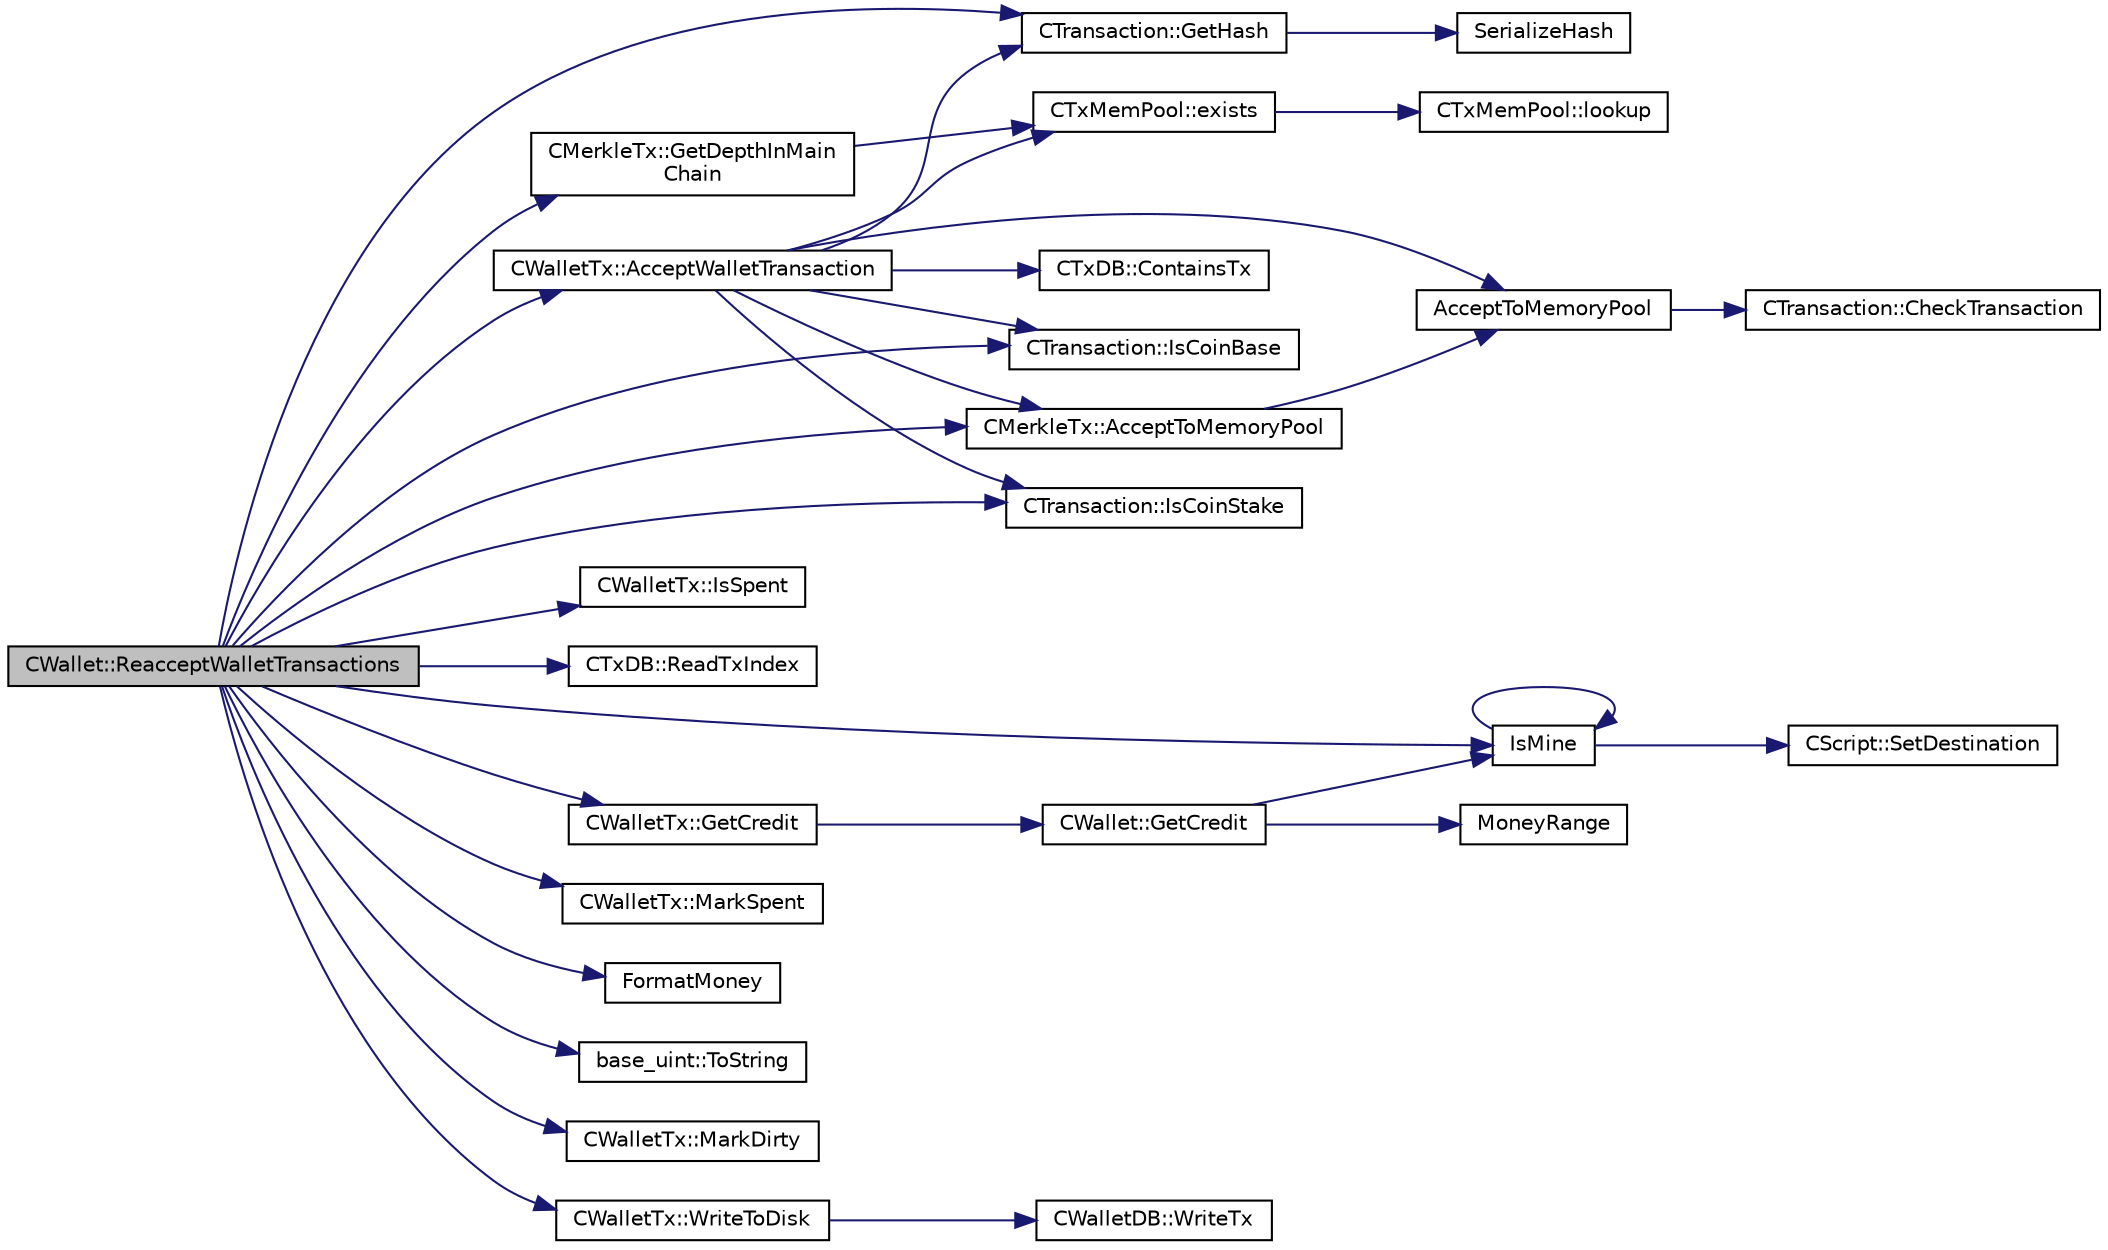 digraph "CWallet::ReacceptWalletTransactions"
{
  edge [fontname="Helvetica",fontsize="10",labelfontname="Helvetica",labelfontsize="10"];
  node [fontname="Helvetica",fontsize="10",shape=record];
  rankdir="LR";
  Node1263 [label="CWallet::ReacceptWalletTransactions",height=0.2,width=0.4,color="black", fillcolor="grey75", style="filled", fontcolor="black"];
  Node1263 -> Node1264 [color="midnightblue",fontsize="10",style="solid",fontname="Helvetica"];
  Node1264 [label="CTransaction::GetHash",height=0.2,width=0.4,color="black", fillcolor="white", style="filled",URL="$df/d43/class_c_transaction.html#a0b46d80e82ca324e82c2ce3fc1492bfa"];
  Node1264 -> Node1265 [color="midnightblue",fontsize="10",style="solid",fontname="Helvetica"];
  Node1265 [label="SerializeHash",height=0.2,width=0.4,color="black", fillcolor="white", style="filled",URL="$db/dfb/hash_8h.html#a6de694e43f17c62025c6883965b65e63"];
  Node1263 -> Node1266 [color="midnightblue",fontsize="10",style="solid",fontname="Helvetica"];
  Node1266 [label="CMerkleTx::GetDepthInMain\lChain",height=0.2,width=0.4,color="black", fillcolor="white", style="filled",URL="$d1/dff/class_c_merkle_tx.html#a887a9f1a0b7fc64b43e42cec76b38ef9"];
  Node1266 -> Node1267 [color="midnightblue",fontsize="10",style="solid",fontname="Helvetica"];
  Node1267 [label="CTxMemPool::exists",height=0.2,width=0.4,color="black", fillcolor="white", style="filled",URL="$db/d98/class_c_tx_mem_pool.html#a8b7a13b5289ab839d4460f41a7da9789"];
  Node1267 -> Node1268 [color="midnightblue",fontsize="10",style="solid",fontname="Helvetica"];
  Node1268 [label="CTxMemPool::lookup",height=0.2,width=0.4,color="black", fillcolor="white", style="filled",URL="$db/d98/class_c_tx_mem_pool.html#ad6d9966cdeb4b6586f7186e709b4e77e"];
  Node1263 -> Node1269 [color="midnightblue",fontsize="10",style="solid",fontname="Helvetica"];
  Node1269 [label="CTransaction::IsCoinBase",height=0.2,width=0.4,color="black", fillcolor="white", style="filled",URL="$df/d43/class_c_transaction.html#a96256e8ac1bf79ad9c057e48c41132dd"];
  Node1263 -> Node1270 [color="midnightblue",fontsize="10",style="solid",fontname="Helvetica"];
  Node1270 [label="CMerkleTx::AcceptToMemoryPool",height=0.2,width=0.4,color="black", fillcolor="white", style="filled",URL="$d1/dff/class_c_merkle_tx.html#a61126e811a53b941b3efdf5a4e83db90"];
  Node1270 -> Node1271 [color="midnightblue",fontsize="10",style="solid",fontname="Helvetica"];
  Node1271 [label="AcceptToMemoryPool",height=0.2,width=0.4,color="black", fillcolor="white", style="filled",URL="$df/d0a/main_8cpp.html#a07799013ae532c6cb1ec11b02f096990",tooltip="(try to) add transaction to memory pool "];
  Node1271 -> Node1272 [color="midnightblue",fontsize="10",style="solid",fontname="Helvetica"];
  Node1272 [label="CTransaction::CheckTransaction",height=0.2,width=0.4,color="black", fillcolor="white", style="filled",URL="$df/d43/class_c_transaction.html#a2104329681e2749baeeaaf47c0af482d"];
  Node1263 -> Node1273 [color="midnightblue",fontsize="10",style="solid",fontname="Helvetica"];
  Node1273 [label="CWalletTx::IsSpent",height=0.2,width=0.4,color="black", fillcolor="white", style="filled",URL="$d6/d53/class_c_wallet_tx.html#a6b01c779a9ddc9d3554b7ec1b770f512"];
  Node1263 -> Node1274 [color="midnightblue",fontsize="10",style="solid",fontname="Helvetica"];
  Node1274 [label="CTransaction::IsCoinStake",height=0.2,width=0.4,color="black", fillcolor="white", style="filled",URL="$df/d43/class_c_transaction.html#ace4278a41a296d40dcf5fb2b9cf007ec"];
  Node1263 -> Node1275 [color="midnightblue",fontsize="10",style="solid",fontname="Helvetica"];
  Node1275 [label="CTxDB::ReadTxIndex",height=0.2,width=0.4,color="black", fillcolor="white", style="filled",URL="$d9/d8d/class_c_tx_d_b.html#a8a138e5dcc3ef98991abaa16eaa8ddeb"];
  Node1263 -> Node1276 [color="midnightblue",fontsize="10",style="solid",fontname="Helvetica"];
  Node1276 [label="IsMine",height=0.2,width=0.4,color="black", fillcolor="white", style="filled",URL="$dd/d0f/script_8cpp.html#adc59cf67d903c1ba1ef225561b85bfce"];
  Node1276 -> Node1277 [color="midnightblue",fontsize="10",style="solid",fontname="Helvetica"];
  Node1277 [label="CScript::SetDestination",height=0.2,width=0.4,color="black", fillcolor="white", style="filled",URL="$d9/d4b/class_c_script.html#ad1b5a9077241aa06116040c4f1b7c31e"];
  Node1276 -> Node1276 [color="midnightblue",fontsize="10",style="solid",fontname="Helvetica"];
  Node1263 -> Node1278 [color="midnightblue",fontsize="10",style="solid",fontname="Helvetica"];
  Node1278 [label="CWalletTx::MarkSpent",height=0.2,width=0.4,color="black", fillcolor="white", style="filled",URL="$d6/d53/class_c_wallet_tx.html#af2fc13459e324ad2b3f7c9914d86e7c8"];
  Node1263 -> Node1279 [color="midnightblue",fontsize="10",style="solid",fontname="Helvetica"];
  Node1279 [label="FormatMoney",height=0.2,width=0.4,color="black", fillcolor="white", style="filled",URL="$df/d2d/util_8cpp.html#a3293aaba439017a99a494cbf39fb5681"];
  Node1263 -> Node1280 [color="midnightblue",fontsize="10",style="solid",fontname="Helvetica"];
  Node1280 [label="CWalletTx::GetCredit",height=0.2,width=0.4,color="black", fillcolor="white", style="filled",URL="$d6/d53/class_c_wallet_tx.html#a176e9ecbafbee27d604acbab9804885d"];
  Node1280 -> Node1281 [color="midnightblue",fontsize="10",style="solid",fontname="Helvetica"];
  Node1281 [label="CWallet::GetCredit",height=0.2,width=0.4,color="black", fillcolor="white", style="filled",URL="$d2/de5/class_c_wallet.html#aa60b69c7d4ea6063ed83b13d7c6fe695"];
  Node1281 -> Node1282 [color="midnightblue",fontsize="10",style="solid",fontname="Helvetica"];
  Node1282 [label="MoneyRange",height=0.2,width=0.4,color="black", fillcolor="white", style="filled",URL="$dd/d2f/amount_8h.html#a12db56a9a1c931941f0943ecbb278aae"];
  Node1281 -> Node1276 [color="midnightblue",fontsize="10",style="solid",fontname="Helvetica"];
  Node1263 -> Node1283 [color="midnightblue",fontsize="10",style="solid",fontname="Helvetica"];
  Node1283 [label="base_uint::ToString",height=0.2,width=0.4,color="black", fillcolor="white", style="filled",URL="$da/df7/classbase__uint.html#acccba4d9d51a0c36261718ca0cbb293b"];
  Node1263 -> Node1284 [color="midnightblue",fontsize="10",style="solid",fontname="Helvetica"];
  Node1284 [label="CWalletTx::MarkDirty",height=0.2,width=0.4,color="black", fillcolor="white", style="filled",URL="$d6/d53/class_c_wallet_tx.html#ac8a376bcb955e437489504dc596b43cf"];
  Node1263 -> Node1285 [color="midnightblue",fontsize="10",style="solid",fontname="Helvetica"];
  Node1285 [label="CWalletTx::WriteToDisk",height=0.2,width=0.4,color="black", fillcolor="white", style="filled",URL="$d6/d53/class_c_wallet_tx.html#ada0e71d717dd360faf047de54eef4942"];
  Node1285 -> Node1286 [color="midnightblue",fontsize="10",style="solid",fontname="Helvetica"];
  Node1286 [label="CWalletDB::WriteTx",height=0.2,width=0.4,color="black", fillcolor="white", style="filled",URL="$d4/d90/class_c_wallet_d_b.html#a76d2ca02898221ab66df5d5f7491164e"];
  Node1263 -> Node1287 [color="midnightblue",fontsize="10",style="solid",fontname="Helvetica"];
  Node1287 [label="CWalletTx::AcceptWalletTransaction",height=0.2,width=0.4,color="black", fillcolor="white", style="filled",URL="$d6/d53/class_c_wallet_tx.html#af6d1a5a731bb69e1d94de84eb6fd15a5"];
  Node1287 -> Node1269 [color="midnightblue",fontsize="10",style="solid",fontname="Helvetica"];
  Node1287 -> Node1274 [color="midnightblue",fontsize="10",style="solid",fontname="Helvetica"];
  Node1287 -> Node1264 [color="midnightblue",fontsize="10",style="solid",fontname="Helvetica"];
  Node1287 -> Node1267 [color="midnightblue",fontsize="10",style="solid",fontname="Helvetica"];
  Node1287 -> Node1288 [color="midnightblue",fontsize="10",style="solid",fontname="Helvetica"];
  Node1288 [label="CTxDB::ContainsTx",height=0.2,width=0.4,color="black", fillcolor="white", style="filled",URL="$d9/d8d/class_c_tx_d_b.html#a09b87317101ed16b6ad99794279f4c2d"];
  Node1287 -> Node1270 [color="midnightblue",fontsize="10",style="solid",fontname="Helvetica"];
  Node1287 -> Node1271 [color="midnightblue",fontsize="10",style="solid",fontname="Helvetica"];
}
